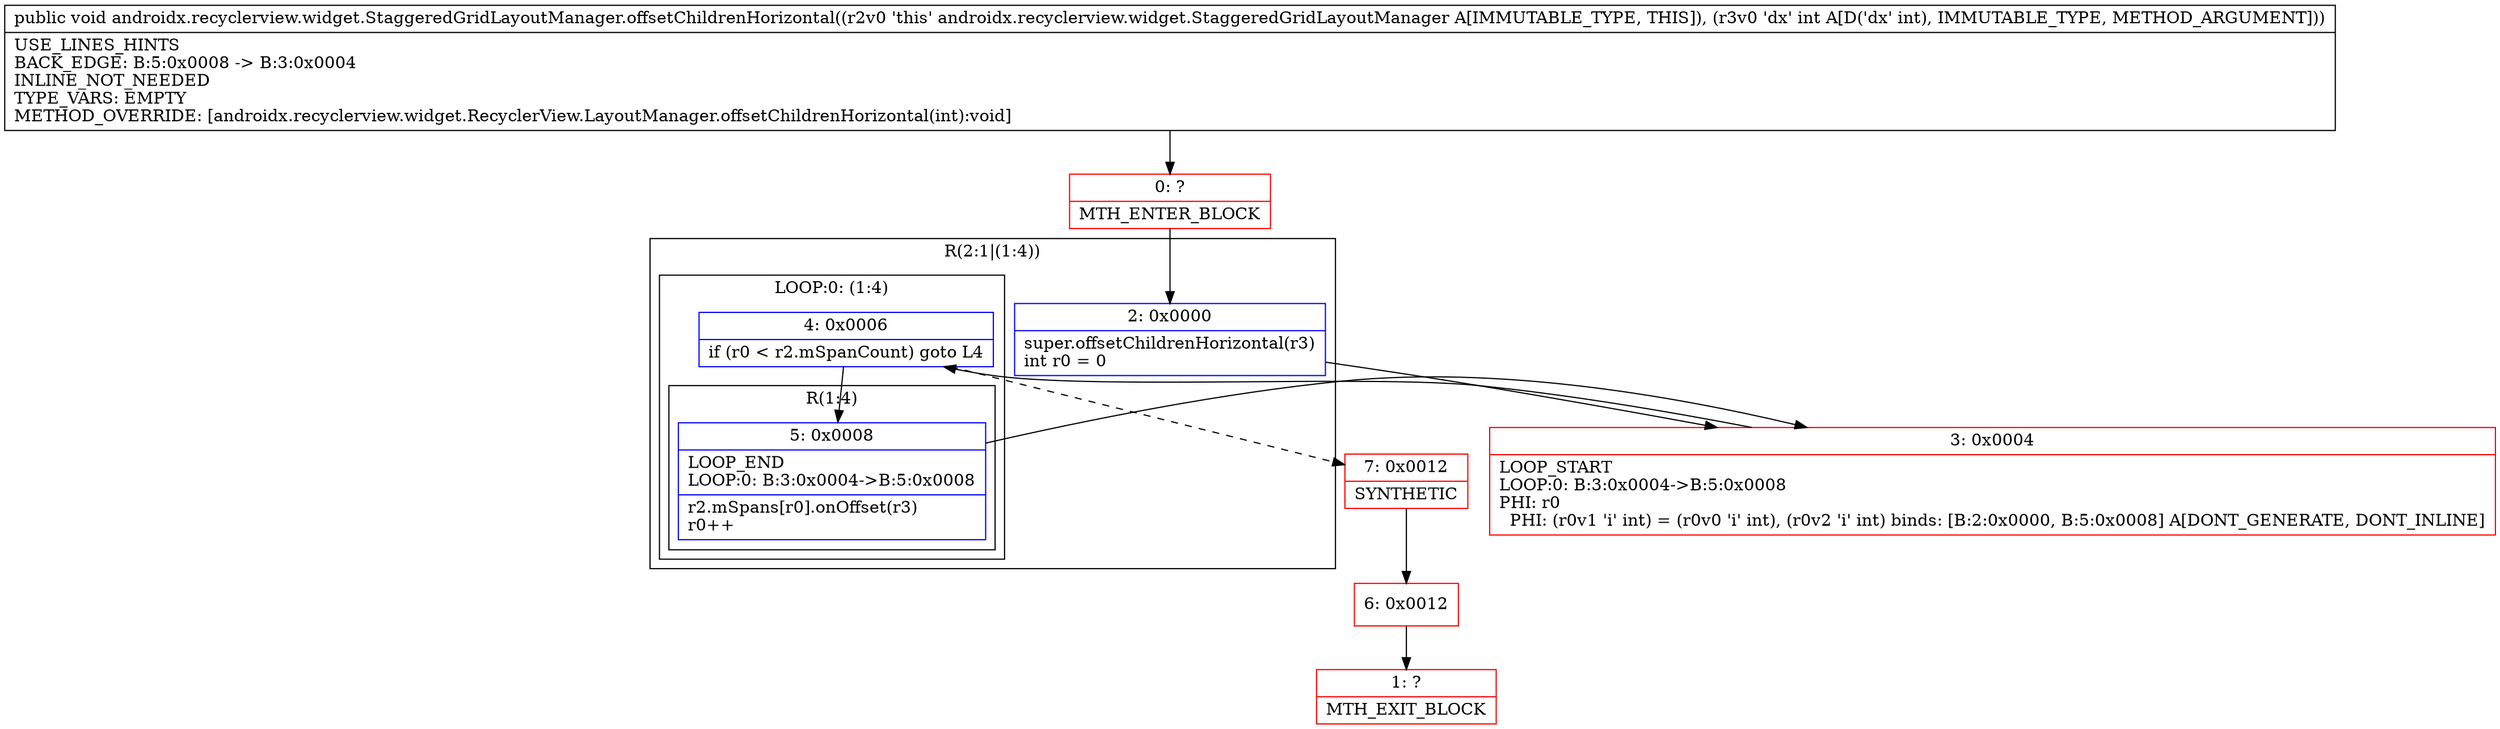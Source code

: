 digraph "CFG forandroidx.recyclerview.widget.StaggeredGridLayoutManager.offsetChildrenHorizontal(I)V" {
subgraph cluster_Region_982555594 {
label = "R(2:1|(1:4))";
node [shape=record,color=blue];
Node_2 [shape=record,label="{2\:\ 0x0000|super.offsetChildrenHorizontal(r3)\lint r0 = 0\l}"];
subgraph cluster_LoopRegion_244996929 {
label = "LOOP:0: (1:4)";
node [shape=record,color=blue];
Node_4 [shape=record,label="{4\:\ 0x0006|if (r0 \< r2.mSpanCount) goto L4\l}"];
subgraph cluster_Region_715437072 {
label = "R(1:4)";
node [shape=record,color=blue];
Node_5 [shape=record,label="{5\:\ 0x0008|LOOP_END\lLOOP:0: B:3:0x0004\-\>B:5:0x0008\l|r2.mSpans[r0].onOffset(r3)\lr0++\l}"];
}
}
}
Node_0 [shape=record,color=red,label="{0\:\ ?|MTH_ENTER_BLOCK\l}"];
Node_3 [shape=record,color=red,label="{3\:\ 0x0004|LOOP_START\lLOOP:0: B:3:0x0004\-\>B:5:0x0008\lPHI: r0 \l  PHI: (r0v1 'i' int) = (r0v0 'i' int), (r0v2 'i' int) binds: [B:2:0x0000, B:5:0x0008] A[DONT_GENERATE, DONT_INLINE]\l}"];
Node_7 [shape=record,color=red,label="{7\:\ 0x0012|SYNTHETIC\l}"];
Node_6 [shape=record,color=red,label="{6\:\ 0x0012}"];
Node_1 [shape=record,color=red,label="{1\:\ ?|MTH_EXIT_BLOCK\l}"];
MethodNode[shape=record,label="{public void androidx.recyclerview.widget.StaggeredGridLayoutManager.offsetChildrenHorizontal((r2v0 'this' androidx.recyclerview.widget.StaggeredGridLayoutManager A[IMMUTABLE_TYPE, THIS]), (r3v0 'dx' int A[D('dx' int), IMMUTABLE_TYPE, METHOD_ARGUMENT]))  | USE_LINES_HINTS\lBACK_EDGE: B:5:0x0008 \-\> B:3:0x0004\lINLINE_NOT_NEEDED\lTYPE_VARS: EMPTY\lMETHOD_OVERRIDE: [androidx.recyclerview.widget.RecyclerView.LayoutManager.offsetChildrenHorizontal(int):void]\l}"];
MethodNode -> Node_0;Node_2 -> Node_3;
Node_4 -> Node_5;
Node_4 -> Node_7[style=dashed];
Node_5 -> Node_3;
Node_0 -> Node_2;
Node_3 -> Node_4;
Node_7 -> Node_6;
Node_6 -> Node_1;
}

